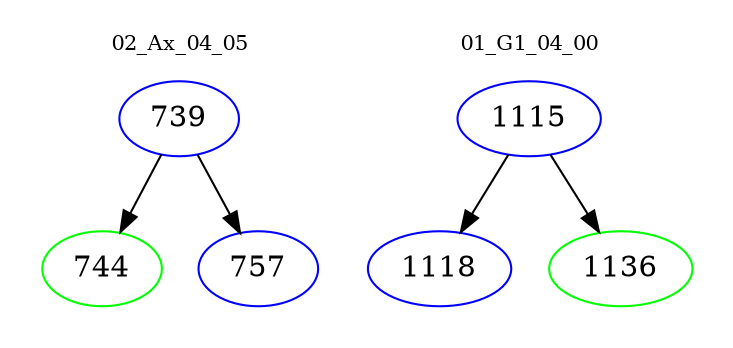 digraph{
subgraph cluster_0 {
color = white
label = "02_Ax_04_05";
fontsize=10;
T0_739 [label="739", color="blue"]
T0_739 -> T0_744 [color="black"]
T0_744 [label="744", color="green"]
T0_739 -> T0_757 [color="black"]
T0_757 [label="757", color="blue"]
}
subgraph cluster_1 {
color = white
label = "01_G1_04_00";
fontsize=10;
T1_1115 [label="1115", color="blue"]
T1_1115 -> T1_1118 [color="black"]
T1_1118 [label="1118", color="blue"]
T1_1115 -> T1_1136 [color="black"]
T1_1136 [label="1136", color="green"]
}
}
